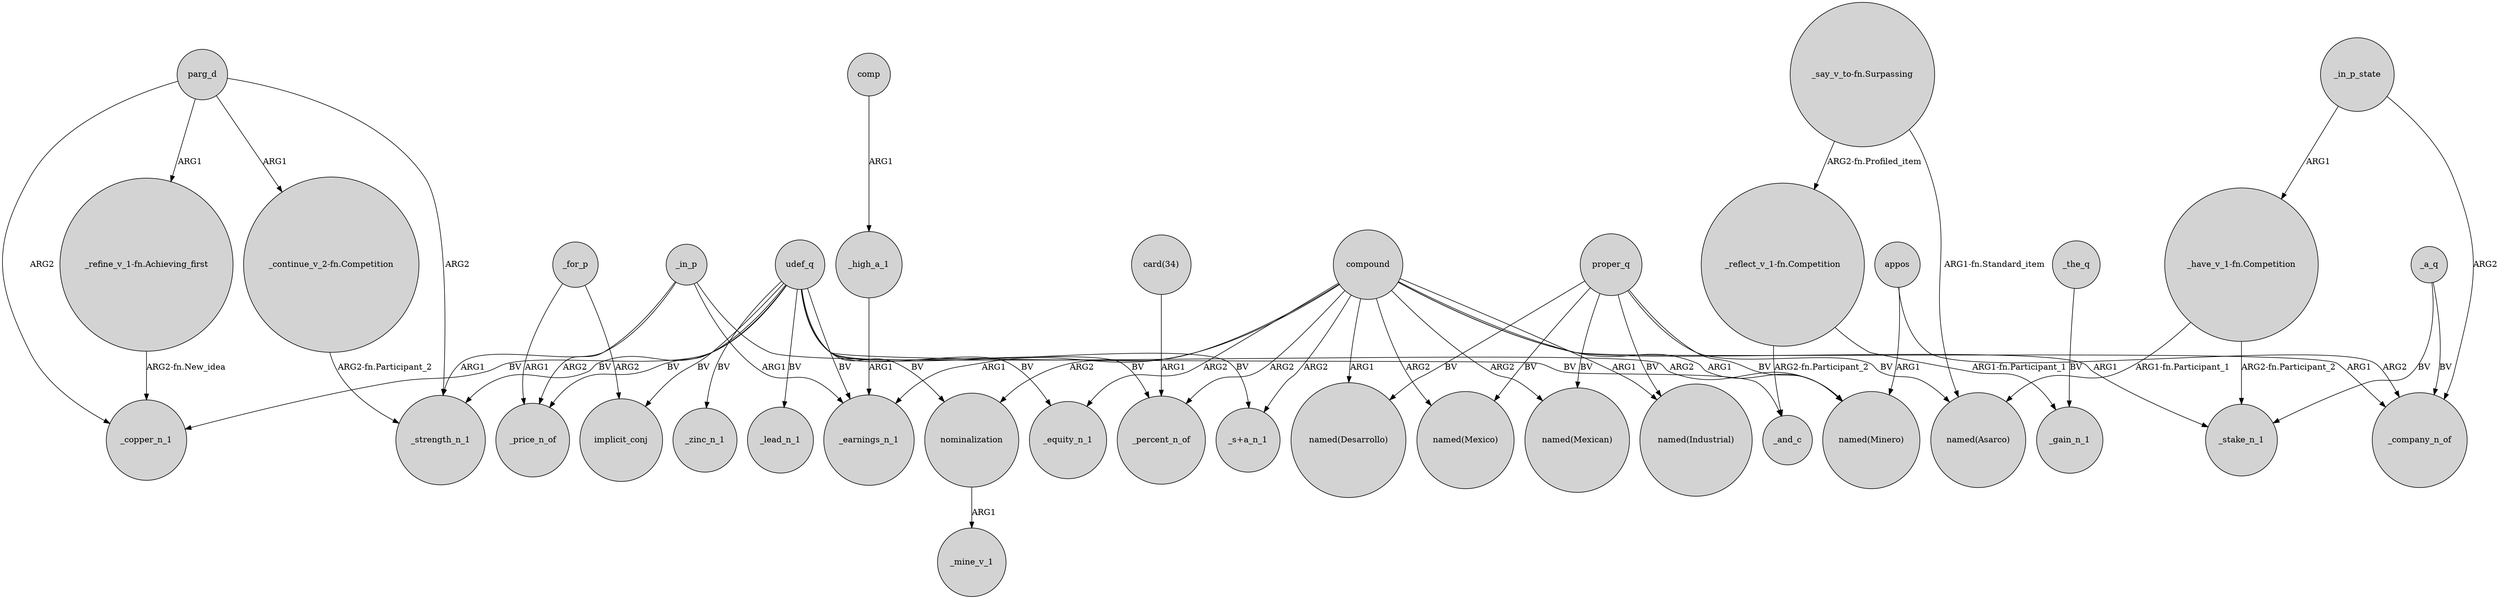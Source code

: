 digraph {
	node [shape=circle style=filled]
	_in_p -> _earnings_n_1 [label=ARG1]
	udef_q -> _copper_n_1 [label=BV]
	udef_q -> _lead_n_1 [label=BV]
	udef_q -> _price_n_of [label=BV]
	"_say_v_to-fn.Surpassing" -> "named(Asarco)" [label="ARG1-fn.Standard_item"]
	udef_q -> nominalization [label=BV]
	udef_q -> _equity_n_1 [label=BV]
	parg_d -> "_continue_v_2-fn.Competition" [label=ARG1]
	"card(34)" -> _percent_n_of [label=ARG1]
	_a_q -> _company_n_of [label=BV]
	compound -> _company_n_of [label=ARG1]
	proper_q -> "named(Mexico)" [label=BV]
	compound -> _equity_n_1 [label=ARG2]
	appos -> "named(Minero)" [label=ARG1]
	_high_a_1 -> _earnings_n_1 [label=ARG1]
	udef_q -> _and_c [label=BV]
	proper_q -> "named(Mexican)" [label=BV]
	udef_q -> _zinc_n_1 [label=BV]
	"_refine_v_1-fn.Achieving_first" -> _copper_n_1 [label="ARG2-fn.New_idea"]
	compound -> nominalization [label=ARG2]
	"_reflect_v_1-fn.Competition" -> _and_c [label="ARG2-fn.Participant_2"]
	parg_d -> "_refine_v_1-fn.Achieving_first" [label=ARG1]
	_in_p -> _strength_n_1 [label=ARG1]
	proper_q -> "named(Industrial)" [label=BV]
	udef_q -> _earnings_n_1 [label=BV]
	udef_q -> _percent_n_of [label=BV]
	compound -> "named(Desarrollo)" [label=ARG1]
	_the_q -> _gain_n_1 [label=BV]
	compound -> "named(Mexican)" [label=ARG2]
	comp -> _high_a_1 [label=ARG1]
	compound -> _stake_n_1 [label=ARG1]
	compound -> "named(Minero)" [label=ARG1]
	compound -> _percent_n_of [label=ARG2]
	_in_p -> _price_n_of [label=ARG2]
	nominalization -> _mine_v_1 [label=ARG1]
	parg_d -> _copper_n_1 [label=ARG2]
	compound -> "named(Industrial)" [label=ARG1]
	"_continue_v_2-fn.Competition" -> _strength_n_1 [label="ARG2-fn.Participant_2"]
	_in_p -> "named(Minero)" [label=ARG2]
	proper_q -> "named(Minero)" [label=BV]
	udef_q -> _strength_n_1 [label=BV]
	proper_q -> "named(Desarrollo)" [label=BV]
	_in_p_state -> _company_n_of [label=ARG2]
	"_have_v_1-fn.Competition" -> _stake_n_1 [label="ARG2-fn.Participant_2"]
	udef_q -> "_s+a_n_1" [label=BV]
	proper_q -> "named(Asarco)" [label=BV]
	appos -> _company_n_of [label=ARG2]
	compound -> "_s+a_n_1" [label=ARG2]
	"_say_v_to-fn.Surpassing" -> "_reflect_v_1-fn.Competition" [label="ARG2-fn.Profiled_item"]
	compound -> _earnings_n_1 [label=ARG1]
	"_reflect_v_1-fn.Competition" -> _gain_n_1 [label="ARG1-fn.Participant_1"]
	_in_p_state -> "_have_v_1-fn.Competition" [label=ARG1]
	_for_p -> implicit_conj [label=ARG2]
	"_have_v_1-fn.Competition" -> "named(Asarco)" [label="ARG1-fn.Participant_1"]
	compound -> "named(Mexico)" [label=ARG2]
	parg_d -> _strength_n_1 [label=ARG2]
	udef_q -> implicit_conj [label=BV]
	_for_p -> _price_n_of [label=ARG1]
	_a_q -> _stake_n_1 [label=BV]
}
